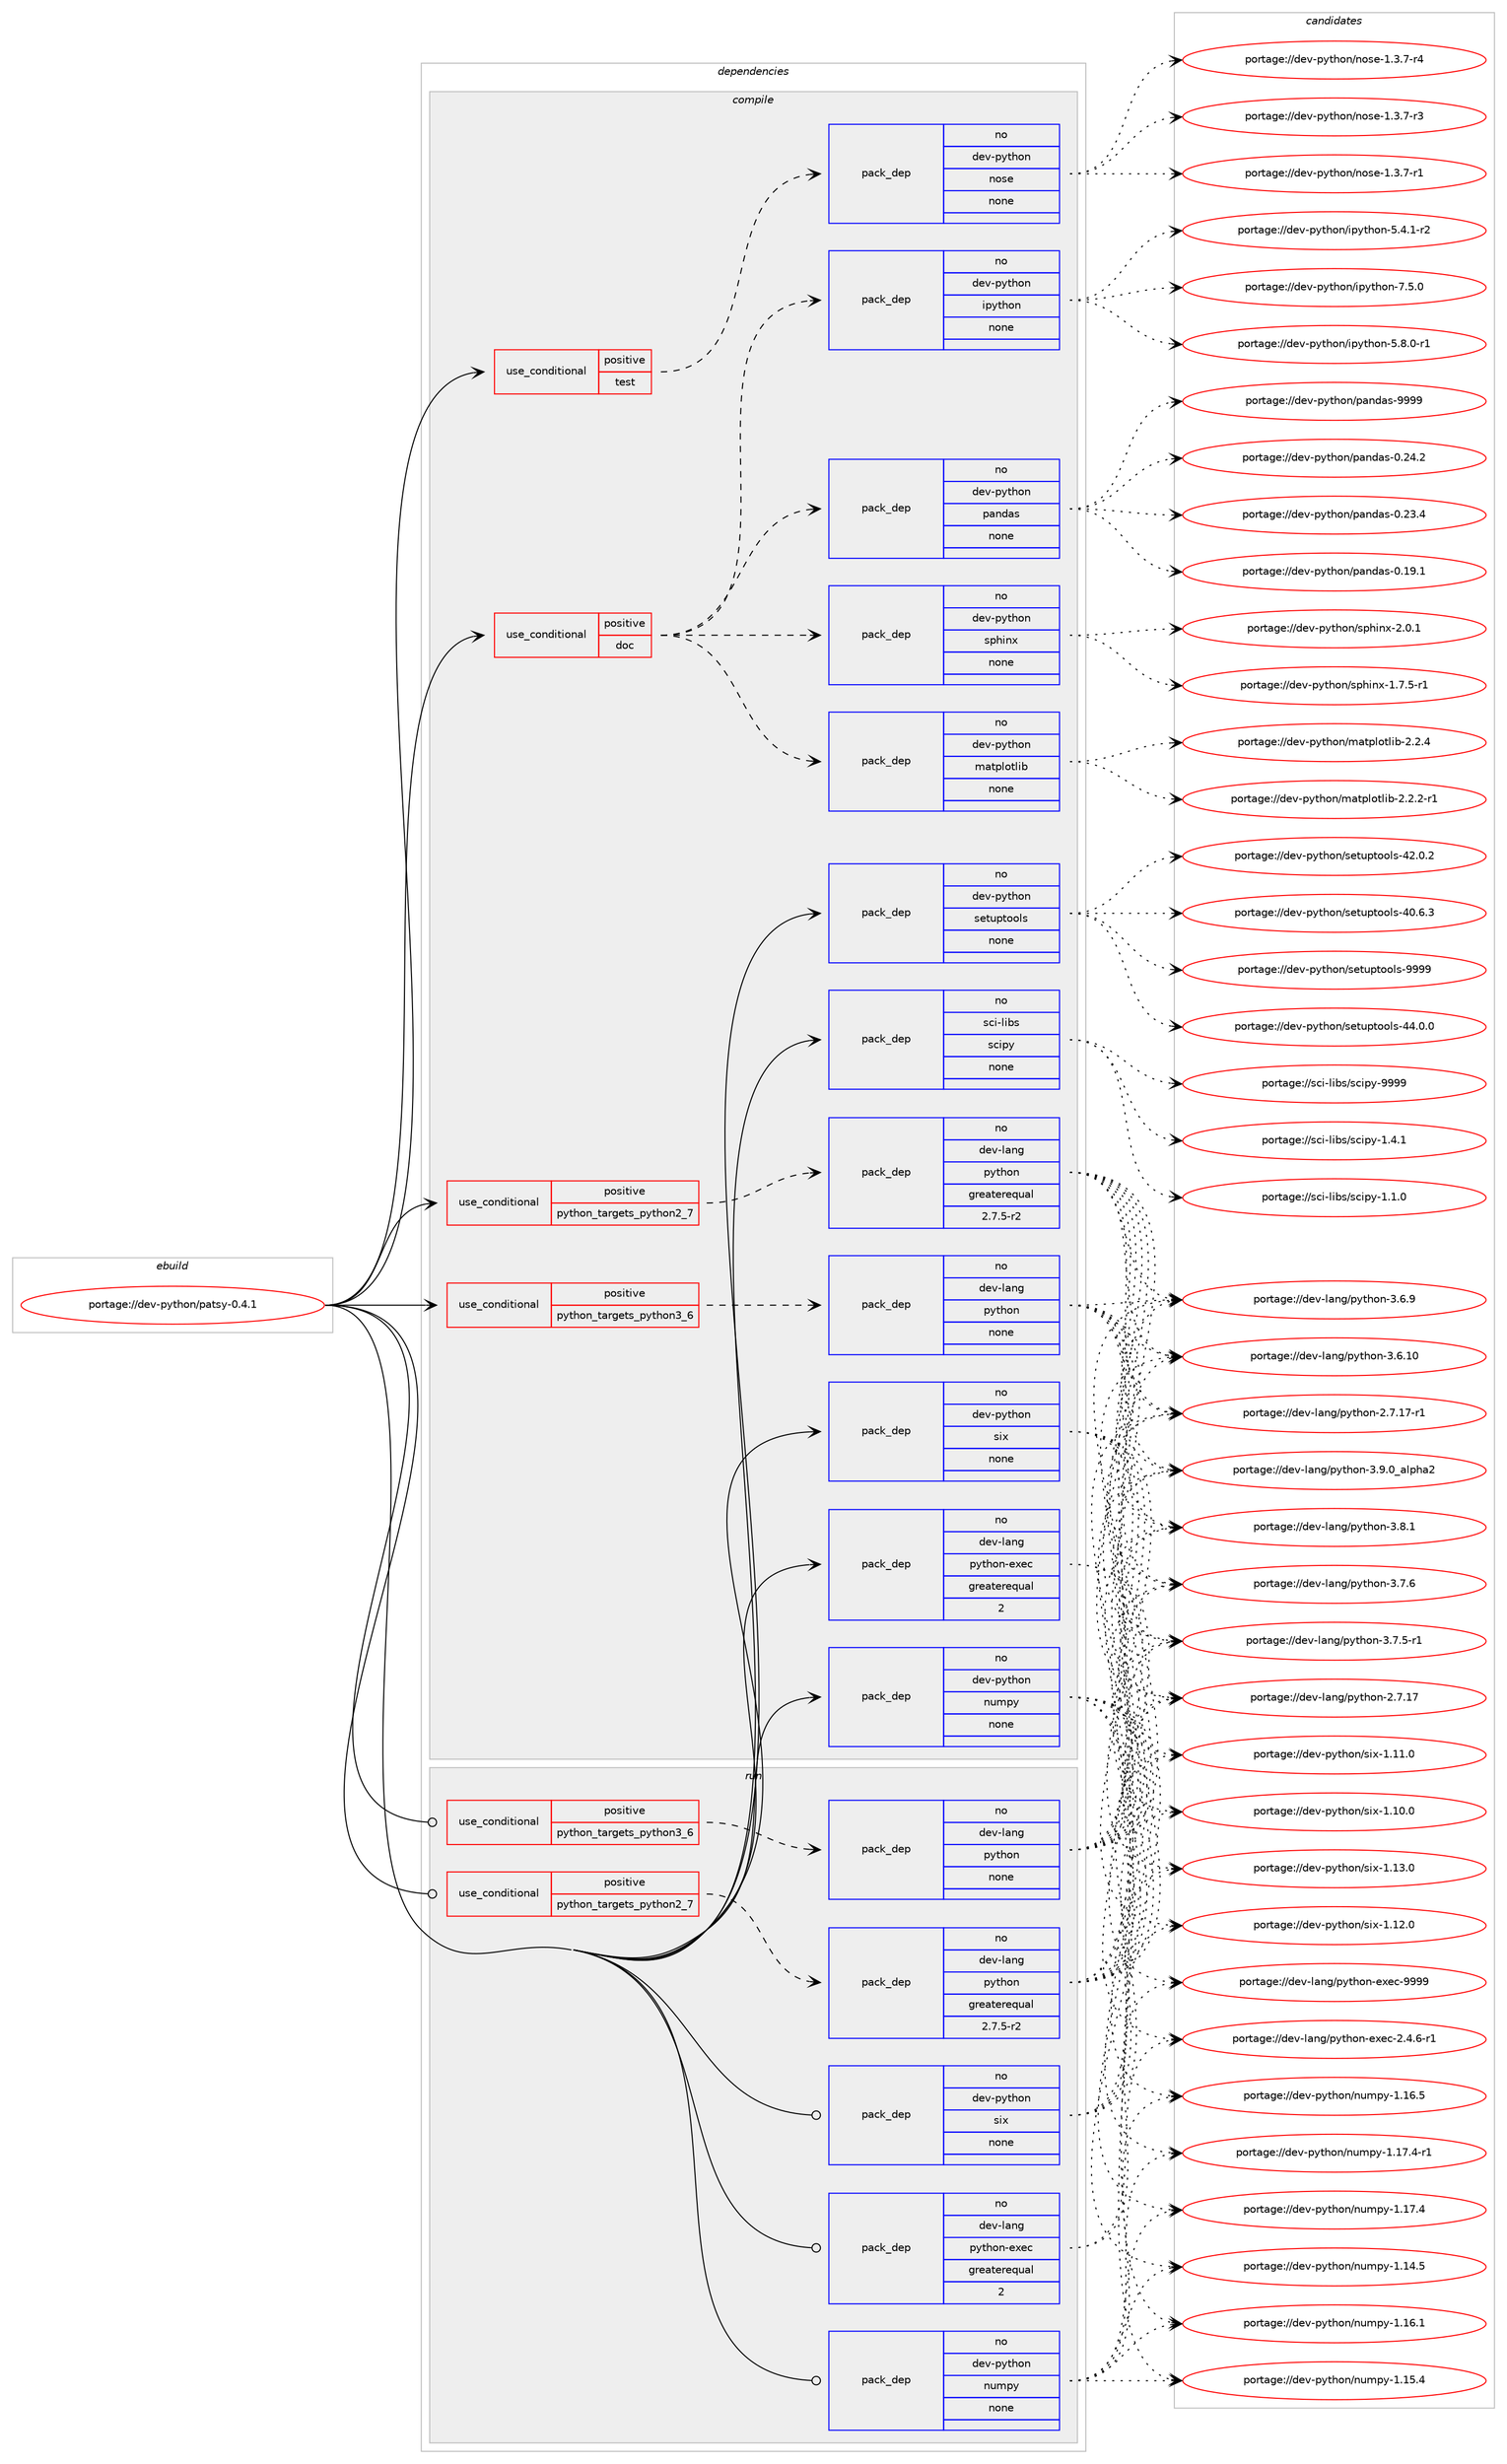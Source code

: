 digraph prolog {

# *************
# Graph options
# *************

newrank=true;
concentrate=true;
compound=true;
graph [rankdir=LR,fontname=Helvetica,fontsize=10,ranksep=1.5];#, ranksep=2.5, nodesep=0.2];
edge  [arrowhead=vee];
node  [fontname=Helvetica,fontsize=10];

# **********
# The ebuild
# **********

subgraph cluster_leftcol {
color=gray;
rank=same;
label=<<i>ebuild</i>>;
id [label="portage://dev-python/patsy-0.4.1", color=red, width=4, href="../dev-python/patsy-0.4.1.svg"];
}

# ****************
# The dependencies
# ****************

subgraph cluster_midcol {
color=gray;
label=<<i>dependencies</i>>;
subgraph cluster_compile {
fillcolor="#eeeeee";
style=filled;
label=<<i>compile</i>>;
subgraph cond111183 {
dependency443351 [label=<<TABLE BORDER="0" CELLBORDER="1" CELLSPACING="0" CELLPADDING="4"><TR><TD ROWSPAN="3" CELLPADDING="10">use_conditional</TD></TR><TR><TD>positive</TD></TR><TR><TD>doc</TD></TR></TABLE>>, shape=none, color=red];
subgraph pack327226 {
dependency443352 [label=<<TABLE BORDER="0" CELLBORDER="1" CELLSPACING="0" CELLPADDING="4" WIDTH="220"><TR><TD ROWSPAN="6" CELLPADDING="30">pack_dep</TD></TR><TR><TD WIDTH="110">no</TD></TR><TR><TD>dev-python</TD></TR><TR><TD>ipython</TD></TR><TR><TD>none</TD></TR><TR><TD></TD></TR></TABLE>>, shape=none, color=blue];
}
dependency443351:e -> dependency443352:w [weight=20,style="dashed",arrowhead="vee"];
subgraph pack327227 {
dependency443353 [label=<<TABLE BORDER="0" CELLBORDER="1" CELLSPACING="0" CELLPADDING="4" WIDTH="220"><TR><TD ROWSPAN="6" CELLPADDING="30">pack_dep</TD></TR><TR><TD WIDTH="110">no</TD></TR><TR><TD>dev-python</TD></TR><TR><TD>matplotlib</TD></TR><TR><TD>none</TD></TR><TR><TD></TD></TR></TABLE>>, shape=none, color=blue];
}
dependency443351:e -> dependency443353:w [weight=20,style="dashed",arrowhead="vee"];
subgraph pack327228 {
dependency443354 [label=<<TABLE BORDER="0" CELLBORDER="1" CELLSPACING="0" CELLPADDING="4" WIDTH="220"><TR><TD ROWSPAN="6" CELLPADDING="30">pack_dep</TD></TR><TR><TD WIDTH="110">no</TD></TR><TR><TD>dev-python</TD></TR><TR><TD>sphinx</TD></TR><TR><TD>none</TD></TR><TR><TD></TD></TR></TABLE>>, shape=none, color=blue];
}
dependency443351:e -> dependency443354:w [weight=20,style="dashed",arrowhead="vee"];
subgraph pack327229 {
dependency443355 [label=<<TABLE BORDER="0" CELLBORDER="1" CELLSPACING="0" CELLPADDING="4" WIDTH="220"><TR><TD ROWSPAN="6" CELLPADDING="30">pack_dep</TD></TR><TR><TD WIDTH="110">no</TD></TR><TR><TD>dev-python</TD></TR><TR><TD>pandas</TD></TR><TR><TD>none</TD></TR><TR><TD></TD></TR></TABLE>>, shape=none, color=blue];
}
dependency443351:e -> dependency443355:w [weight=20,style="dashed",arrowhead="vee"];
}
id:e -> dependency443351:w [weight=20,style="solid",arrowhead="vee"];
subgraph cond111184 {
dependency443356 [label=<<TABLE BORDER="0" CELLBORDER="1" CELLSPACING="0" CELLPADDING="4"><TR><TD ROWSPAN="3" CELLPADDING="10">use_conditional</TD></TR><TR><TD>positive</TD></TR><TR><TD>python_targets_python2_7</TD></TR></TABLE>>, shape=none, color=red];
subgraph pack327230 {
dependency443357 [label=<<TABLE BORDER="0" CELLBORDER="1" CELLSPACING="0" CELLPADDING="4" WIDTH="220"><TR><TD ROWSPAN="6" CELLPADDING="30">pack_dep</TD></TR><TR><TD WIDTH="110">no</TD></TR><TR><TD>dev-lang</TD></TR><TR><TD>python</TD></TR><TR><TD>greaterequal</TD></TR><TR><TD>2.7.5-r2</TD></TR></TABLE>>, shape=none, color=blue];
}
dependency443356:e -> dependency443357:w [weight=20,style="dashed",arrowhead="vee"];
}
id:e -> dependency443356:w [weight=20,style="solid",arrowhead="vee"];
subgraph cond111185 {
dependency443358 [label=<<TABLE BORDER="0" CELLBORDER="1" CELLSPACING="0" CELLPADDING="4"><TR><TD ROWSPAN="3" CELLPADDING="10">use_conditional</TD></TR><TR><TD>positive</TD></TR><TR><TD>python_targets_python3_6</TD></TR></TABLE>>, shape=none, color=red];
subgraph pack327231 {
dependency443359 [label=<<TABLE BORDER="0" CELLBORDER="1" CELLSPACING="0" CELLPADDING="4" WIDTH="220"><TR><TD ROWSPAN="6" CELLPADDING="30">pack_dep</TD></TR><TR><TD WIDTH="110">no</TD></TR><TR><TD>dev-lang</TD></TR><TR><TD>python</TD></TR><TR><TD>none</TD></TR><TR><TD></TD></TR></TABLE>>, shape=none, color=blue];
}
dependency443358:e -> dependency443359:w [weight=20,style="dashed",arrowhead="vee"];
}
id:e -> dependency443358:w [weight=20,style="solid",arrowhead="vee"];
subgraph cond111186 {
dependency443360 [label=<<TABLE BORDER="0" CELLBORDER="1" CELLSPACING="0" CELLPADDING="4"><TR><TD ROWSPAN="3" CELLPADDING="10">use_conditional</TD></TR><TR><TD>positive</TD></TR><TR><TD>test</TD></TR></TABLE>>, shape=none, color=red];
subgraph pack327232 {
dependency443361 [label=<<TABLE BORDER="0" CELLBORDER="1" CELLSPACING="0" CELLPADDING="4" WIDTH="220"><TR><TD ROWSPAN="6" CELLPADDING="30">pack_dep</TD></TR><TR><TD WIDTH="110">no</TD></TR><TR><TD>dev-python</TD></TR><TR><TD>nose</TD></TR><TR><TD>none</TD></TR><TR><TD></TD></TR></TABLE>>, shape=none, color=blue];
}
dependency443360:e -> dependency443361:w [weight=20,style="dashed",arrowhead="vee"];
}
id:e -> dependency443360:w [weight=20,style="solid",arrowhead="vee"];
subgraph pack327233 {
dependency443362 [label=<<TABLE BORDER="0" CELLBORDER="1" CELLSPACING="0" CELLPADDING="4" WIDTH="220"><TR><TD ROWSPAN="6" CELLPADDING="30">pack_dep</TD></TR><TR><TD WIDTH="110">no</TD></TR><TR><TD>dev-lang</TD></TR><TR><TD>python-exec</TD></TR><TR><TD>greaterequal</TD></TR><TR><TD>2</TD></TR></TABLE>>, shape=none, color=blue];
}
id:e -> dependency443362:w [weight=20,style="solid",arrowhead="vee"];
subgraph pack327234 {
dependency443363 [label=<<TABLE BORDER="0" CELLBORDER="1" CELLSPACING="0" CELLPADDING="4" WIDTH="220"><TR><TD ROWSPAN="6" CELLPADDING="30">pack_dep</TD></TR><TR><TD WIDTH="110">no</TD></TR><TR><TD>dev-python</TD></TR><TR><TD>numpy</TD></TR><TR><TD>none</TD></TR><TR><TD></TD></TR></TABLE>>, shape=none, color=blue];
}
id:e -> dependency443363:w [weight=20,style="solid",arrowhead="vee"];
subgraph pack327235 {
dependency443364 [label=<<TABLE BORDER="0" CELLBORDER="1" CELLSPACING="0" CELLPADDING="4" WIDTH="220"><TR><TD ROWSPAN="6" CELLPADDING="30">pack_dep</TD></TR><TR><TD WIDTH="110">no</TD></TR><TR><TD>dev-python</TD></TR><TR><TD>setuptools</TD></TR><TR><TD>none</TD></TR><TR><TD></TD></TR></TABLE>>, shape=none, color=blue];
}
id:e -> dependency443364:w [weight=20,style="solid",arrowhead="vee"];
subgraph pack327236 {
dependency443365 [label=<<TABLE BORDER="0" CELLBORDER="1" CELLSPACING="0" CELLPADDING="4" WIDTH="220"><TR><TD ROWSPAN="6" CELLPADDING="30">pack_dep</TD></TR><TR><TD WIDTH="110">no</TD></TR><TR><TD>dev-python</TD></TR><TR><TD>six</TD></TR><TR><TD>none</TD></TR><TR><TD></TD></TR></TABLE>>, shape=none, color=blue];
}
id:e -> dependency443365:w [weight=20,style="solid",arrowhead="vee"];
subgraph pack327237 {
dependency443366 [label=<<TABLE BORDER="0" CELLBORDER="1" CELLSPACING="0" CELLPADDING="4" WIDTH="220"><TR><TD ROWSPAN="6" CELLPADDING="30">pack_dep</TD></TR><TR><TD WIDTH="110">no</TD></TR><TR><TD>sci-libs</TD></TR><TR><TD>scipy</TD></TR><TR><TD>none</TD></TR><TR><TD></TD></TR></TABLE>>, shape=none, color=blue];
}
id:e -> dependency443366:w [weight=20,style="solid",arrowhead="vee"];
}
subgraph cluster_compileandrun {
fillcolor="#eeeeee";
style=filled;
label=<<i>compile and run</i>>;
}
subgraph cluster_run {
fillcolor="#eeeeee";
style=filled;
label=<<i>run</i>>;
subgraph cond111187 {
dependency443367 [label=<<TABLE BORDER="0" CELLBORDER="1" CELLSPACING="0" CELLPADDING="4"><TR><TD ROWSPAN="3" CELLPADDING="10">use_conditional</TD></TR><TR><TD>positive</TD></TR><TR><TD>python_targets_python2_7</TD></TR></TABLE>>, shape=none, color=red];
subgraph pack327238 {
dependency443368 [label=<<TABLE BORDER="0" CELLBORDER="1" CELLSPACING="0" CELLPADDING="4" WIDTH="220"><TR><TD ROWSPAN="6" CELLPADDING="30">pack_dep</TD></TR><TR><TD WIDTH="110">no</TD></TR><TR><TD>dev-lang</TD></TR><TR><TD>python</TD></TR><TR><TD>greaterequal</TD></TR><TR><TD>2.7.5-r2</TD></TR></TABLE>>, shape=none, color=blue];
}
dependency443367:e -> dependency443368:w [weight=20,style="dashed",arrowhead="vee"];
}
id:e -> dependency443367:w [weight=20,style="solid",arrowhead="odot"];
subgraph cond111188 {
dependency443369 [label=<<TABLE BORDER="0" CELLBORDER="1" CELLSPACING="0" CELLPADDING="4"><TR><TD ROWSPAN="3" CELLPADDING="10">use_conditional</TD></TR><TR><TD>positive</TD></TR><TR><TD>python_targets_python3_6</TD></TR></TABLE>>, shape=none, color=red];
subgraph pack327239 {
dependency443370 [label=<<TABLE BORDER="0" CELLBORDER="1" CELLSPACING="0" CELLPADDING="4" WIDTH="220"><TR><TD ROWSPAN="6" CELLPADDING="30">pack_dep</TD></TR><TR><TD WIDTH="110">no</TD></TR><TR><TD>dev-lang</TD></TR><TR><TD>python</TD></TR><TR><TD>none</TD></TR><TR><TD></TD></TR></TABLE>>, shape=none, color=blue];
}
dependency443369:e -> dependency443370:w [weight=20,style="dashed",arrowhead="vee"];
}
id:e -> dependency443369:w [weight=20,style="solid",arrowhead="odot"];
subgraph pack327240 {
dependency443371 [label=<<TABLE BORDER="0" CELLBORDER="1" CELLSPACING="0" CELLPADDING="4" WIDTH="220"><TR><TD ROWSPAN="6" CELLPADDING="30">pack_dep</TD></TR><TR><TD WIDTH="110">no</TD></TR><TR><TD>dev-lang</TD></TR><TR><TD>python-exec</TD></TR><TR><TD>greaterequal</TD></TR><TR><TD>2</TD></TR></TABLE>>, shape=none, color=blue];
}
id:e -> dependency443371:w [weight=20,style="solid",arrowhead="odot"];
subgraph pack327241 {
dependency443372 [label=<<TABLE BORDER="0" CELLBORDER="1" CELLSPACING="0" CELLPADDING="4" WIDTH="220"><TR><TD ROWSPAN="6" CELLPADDING="30">pack_dep</TD></TR><TR><TD WIDTH="110">no</TD></TR><TR><TD>dev-python</TD></TR><TR><TD>numpy</TD></TR><TR><TD>none</TD></TR><TR><TD></TD></TR></TABLE>>, shape=none, color=blue];
}
id:e -> dependency443372:w [weight=20,style="solid",arrowhead="odot"];
subgraph pack327242 {
dependency443373 [label=<<TABLE BORDER="0" CELLBORDER="1" CELLSPACING="0" CELLPADDING="4" WIDTH="220"><TR><TD ROWSPAN="6" CELLPADDING="30">pack_dep</TD></TR><TR><TD WIDTH="110">no</TD></TR><TR><TD>dev-python</TD></TR><TR><TD>six</TD></TR><TR><TD>none</TD></TR><TR><TD></TD></TR></TABLE>>, shape=none, color=blue];
}
id:e -> dependency443373:w [weight=20,style="solid",arrowhead="odot"];
}
}

# **************
# The candidates
# **************

subgraph cluster_choices {
rank=same;
color=gray;
label=<<i>candidates</i>>;

subgraph choice327226 {
color=black;
nodesep=1;
choice1001011184511212111610411111047105112121116104111110455546534648 [label="portage://dev-python/ipython-7.5.0", color=red, width=4,href="../dev-python/ipython-7.5.0.svg"];
choice10010111845112121116104111110471051121211161041111104553465646484511449 [label="portage://dev-python/ipython-5.8.0-r1", color=red, width=4,href="../dev-python/ipython-5.8.0-r1.svg"];
choice10010111845112121116104111110471051121211161041111104553465246494511450 [label="portage://dev-python/ipython-5.4.1-r2", color=red, width=4,href="../dev-python/ipython-5.4.1-r2.svg"];
dependency443352:e -> choice1001011184511212111610411111047105112121116104111110455546534648:w [style=dotted,weight="100"];
dependency443352:e -> choice10010111845112121116104111110471051121211161041111104553465646484511449:w [style=dotted,weight="100"];
dependency443352:e -> choice10010111845112121116104111110471051121211161041111104553465246494511450:w [style=dotted,weight="100"];
}
subgraph choice327227 {
color=black;
nodesep=1;
choice10010111845112121116104111110471099711611210811111610810598455046504652 [label="portage://dev-python/matplotlib-2.2.4", color=red, width=4,href="../dev-python/matplotlib-2.2.4.svg"];
choice100101118451121211161041111104710997116112108111116108105984550465046504511449 [label="portage://dev-python/matplotlib-2.2.2-r1", color=red, width=4,href="../dev-python/matplotlib-2.2.2-r1.svg"];
dependency443353:e -> choice10010111845112121116104111110471099711611210811111610810598455046504652:w [style=dotted,weight="100"];
dependency443353:e -> choice100101118451121211161041111104710997116112108111116108105984550465046504511449:w [style=dotted,weight="100"];
}
subgraph choice327228 {
color=black;
nodesep=1;
choice1001011184511212111610411111047115112104105110120455046484649 [label="portage://dev-python/sphinx-2.0.1", color=red, width=4,href="../dev-python/sphinx-2.0.1.svg"];
choice10010111845112121116104111110471151121041051101204549465546534511449 [label="portage://dev-python/sphinx-1.7.5-r1", color=red, width=4,href="../dev-python/sphinx-1.7.5-r1.svg"];
dependency443354:e -> choice1001011184511212111610411111047115112104105110120455046484649:w [style=dotted,weight="100"];
dependency443354:e -> choice10010111845112121116104111110471151121041051101204549465546534511449:w [style=dotted,weight="100"];
}
subgraph choice327229 {
color=black;
nodesep=1;
choice100101118451121211161041111104711297110100971154557575757 [label="portage://dev-python/pandas-9999", color=red, width=4,href="../dev-python/pandas-9999.svg"];
choice1001011184511212111610411111047112971101009711545484650524650 [label="portage://dev-python/pandas-0.24.2", color=red, width=4,href="../dev-python/pandas-0.24.2.svg"];
choice1001011184511212111610411111047112971101009711545484650514652 [label="portage://dev-python/pandas-0.23.4", color=red, width=4,href="../dev-python/pandas-0.23.4.svg"];
choice1001011184511212111610411111047112971101009711545484649574649 [label="portage://dev-python/pandas-0.19.1", color=red, width=4,href="../dev-python/pandas-0.19.1.svg"];
dependency443355:e -> choice100101118451121211161041111104711297110100971154557575757:w [style=dotted,weight="100"];
dependency443355:e -> choice1001011184511212111610411111047112971101009711545484650524650:w [style=dotted,weight="100"];
dependency443355:e -> choice1001011184511212111610411111047112971101009711545484650514652:w [style=dotted,weight="100"];
dependency443355:e -> choice1001011184511212111610411111047112971101009711545484649574649:w [style=dotted,weight="100"];
}
subgraph choice327230 {
color=black;
nodesep=1;
choice10010111845108971101034711212111610411111045514657464895971081121049750 [label="portage://dev-lang/python-3.9.0_alpha2", color=red, width=4,href="../dev-lang/python-3.9.0_alpha2.svg"];
choice100101118451089711010347112121116104111110455146564649 [label="portage://dev-lang/python-3.8.1", color=red, width=4,href="../dev-lang/python-3.8.1.svg"];
choice100101118451089711010347112121116104111110455146554654 [label="portage://dev-lang/python-3.7.6", color=red, width=4,href="../dev-lang/python-3.7.6.svg"];
choice1001011184510897110103471121211161041111104551465546534511449 [label="portage://dev-lang/python-3.7.5-r1", color=red, width=4,href="../dev-lang/python-3.7.5-r1.svg"];
choice100101118451089711010347112121116104111110455146544657 [label="portage://dev-lang/python-3.6.9", color=red, width=4,href="../dev-lang/python-3.6.9.svg"];
choice10010111845108971101034711212111610411111045514654464948 [label="portage://dev-lang/python-3.6.10", color=red, width=4,href="../dev-lang/python-3.6.10.svg"];
choice100101118451089711010347112121116104111110455046554649554511449 [label="portage://dev-lang/python-2.7.17-r1", color=red, width=4,href="../dev-lang/python-2.7.17-r1.svg"];
choice10010111845108971101034711212111610411111045504655464955 [label="portage://dev-lang/python-2.7.17", color=red, width=4,href="../dev-lang/python-2.7.17.svg"];
dependency443357:e -> choice10010111845108971101034711212111610411111045514657464895971081121049750:w [style=dotted,weight="100"];
dependency443357:e -> choice100101118451089711010347112121116104111110455146564649:w [style=dotted,weight="100"];
dependency443357:e -> choice100101118451089711010347112121116104111110455146554654:w [style=dotted,weight="100"];
dependency443357:e -> choice1001011184510897110103471121211161041111104551465546534511449:w [style=dotted,weight="100"];
dependency443357:e -> choice100101118451089711010347112121116104111110455146544657:w [style=dotted,weight="100"];
dependency443357:e -> choice10010111845108971101034711212111610411111045514654464948:w [style=dotted,weight="100"];
dependency443357:e -> choice100101118451089711010347112121116104111110455046554649554511449:w [style=dotted,weight="100"];
dependency443357:e -> choice10010111845108971101034711212111610411111045504655464955:w [style=dotted,weight="100"];
}
subgraph choice327231 {
color=black;
nodesep=1;
choice10010111845108971101034711212111610411111045514657464895971081121049750 [label="portage://dev-lang/python-3.9.0_alpha2", color=red, width=4,href="../dev-lang/python-3.9.0_alpha2.svg"];
choice100101118451089711010347112121116104111110455146564649 [label="portage://dev-lang/python-3.8.1", color=red, width=4,href="../dev-lang/python-3.8.1.svg"];
choice100101118451089711010347112121116104111110455146554654 [label="portage://dev-lang/python-3.7.6", color=red, width=4,href="../dev-lang/python-3.7.6.svg"];
choice1001011184510897110103471121211161041111104551465546534511449 [label="portage://dev-lang/python-3.7.5-r1", color=red, width=4,href="../dev-lang/python-3.7.5-r1.svg"];
choice100101118451089711010347112121116104111110455146544657 [label="portage://dev-lang/python-3.6.9", color=red, width=4,href="../dev-lang/python-3.6.9.svg"];
choice10010111845108971101034711212111610411111045514654464948 [label="portage://dev-lang/python-3.6.10", color=red, width=4,href="../dev-lang/python-3.6.10.svg"];
choice100101118451089711010347112121116104111110455046554649554511449 [label="portage://dev-lang/python-2.7.17-r1", color=red, width=4,href="../dev-lang/python-2.7.17-r1.svg"];
choice10010111845108971101034711212111610411111045504655464955 [label="portage://dev-lang/python-2.7.17", color=red, width=4,href="../dev-lang/python-2.7.17.svg"];
dependency443359:e -> choice10010111845108971101034711212111610411111045514657464895971081121049750:w [style=dotted,weight="100"];
dependency443359:e -> choice100101118451089711010347112121116104111110455146564649:w [style=dotted,weight="100"];
dependency443359:e -> choice100101118451089711010347112121116104111110455146554654:w [style=dotted,weight="100"];
dependency443359:e -> choice1001011184510897110103471121211161041111104551465546534511449:w [style=dotted,weight="100"];
dependency443359:e -> choice100101118451089711010347112121116104111110455146544657:w [style=dotted,weight="100"];
dependency443359:e -> choice10010111845108971101034711212111610411111045514654464948:w [style=dotted,weight="100"];
dependency443359:e -> choice100101118451089711010347112121116104111110455046554649554511449:w [style=dotted,weight="100"];
dependency443359:e -> choice10010111845108971101034711212111610411111045504655464955:w [style=dotted,weight="100"];
}
subgraph choice327232 {
color=black;
nodesep=1;
choice10010111845112121116104111110471101111151014549465146554511452 [label="portage://dev-python/nose-1.3.7-r4", color=red, width=4,href="../dev-python/nose-1.3.7-r4.svg"];
choice10010111845112121116104111110471101111151014549465146554511451 [label="portage://dev-python/nose-1.3.7-r3", color=red, width=4,href="../dev-python/nose-1.3.7-r3.svg"];
choice10010111845112121116104111110471101111151014549465146554511449 [label="portage://dev-python/nose-1.3.7-r1", color=red, width=4,href="../dev-python/nose-1.3.7-r1.svg"];
dependency443361:e -> choice10010111845112121116104111110471101111151014549465146554511452:w [style=dotted,weight="100"];
dependency443361:e -> choice10010111845112121116104111110471101111151014549465146554511451:w [style=dotted,weight="100"];
dependency443361:e -> choice10010111845112121116104111110471101111151014549465146554511449:w [style=dotted,weight="100"];
}
subgraph choice327233 {
color=black;
nodesep=1;
choice10010111845108971101034711212111610411111045101120101994557575757 [label="portage://dev-lang/python-exec-9999", color=red, width=4,href="../dev-lang/python-exec-9999.svg"];
choice10010111845108971101034711212111610411111045101120101994550465246544511449 [label="portage://dev-lang/python-exec-2.4.6-r1", color=red, width=4,href="../dev-lang/python-exec-2.4.6-r1.svg"];
dependency443362:e -> choice10010111845108971101034711212111610411111045101120101994557575757:w [style=dotted,weight="100"];
dependency443362:e -> choice10010111845108971101034711212111610411111045101120101994550465246544511449:w [style=dotted,weight="100"];
}
subgraph choice327234 {
color=black;
nodesep=1;
choice1001011184511212111610411111047110117109112121454946495546524511449 [label="portage://dev-python/numpy-1.17.4-r1", color=red, width=4,href="../dev-python/numpy-1.17.4-r1.svg"];
choice100101118451121211161041111104711011710911212145494649554652 [label="portage://dev-python/numpy-1.17.4", color=red, width=4,href="../dev-python/numpy-1.17.4.svg"];
choice100101118451121211161041111104711011710911212145494649544653 [label="portage://dev-python/numpy-1.16.5", color=red, width=4,href="../dev-python/numpy-1.16.5.svg"];
choice100101118451121211161041111104711011710911212145494649544649 [label="portage://dev-python/numpy-1.16.1", color=red, width=4,href="../dev-python/numpy-1.16.1.svg"];
choice100101118451121211161041111104711011710911212145494649534652 [label="portage://dev-python/numpy-1.15.4", color=red, width=4,href="../dev-python/numpy-1.15.4.svg"];
choice100101118451121211161041111104711011710911212145494649524653 [label="portage://dev-python/numpy-1.14.5", color=red, width=4,href="../dev-python/numpy-1.14.5.svg"];
dependency443363:e -> choice1001011184511212111610411111047110117109112121454946495546524511449:w [style=dotted,weight="100"];
dependency443363:e -> choice100101118451121211161041111104711011710911212145494649554652:w [style=dotted,weight="100"];
dependency443363:e -> choice100101118451121211161041111104711011710911212145494649544653:w [style=dotted,weight="100"];
dependency443363:e -> choice100101118451121211161041111104711011710911212145494649544649:w [style=dotted,weight="100"];
dependency443363:e -> choice100101118451121211161041111104711011710911212145494649534652:w [style=dotted,weight="100"];
dependency443363:e -> choice100101118451121211161041111104711011710911212145494649524653:w [style=dotted,weight="100"];
}
subgraph choice327235 {
color=black;
nodesep=1;
choice10010111845112121116104111110471151011161171121161111111081154557575757 [label="portage://dev-python/setuptools-9999", color=red, width=4,href="../dev-python/setuptools-9999.svg"];
choice100101118451121211161041111104711510111611711211611111110811545525246484648 [label="portage://dev-python/setuptools-44.0.0", color=red, width=4,href="../dev-python/setuptools-44.0.0.svg"];
choice100101118451121211161041111104711510111611711211611111110811545525046484650 [label="portage://dev-python/setuptools-42.0.2", color=red, width=4,href="../dev-python/setuptools-42.0.2.svg"];
choice100101118451121211161041111104711510111611711211611111110811545524846544651 [label="portage://dev-python/setuptools-40.6.3", color=red, width=4,href="../dev-python/setuptools-40.6.3.svg"];
dependency443364:e -> choice10010111845112121116104111110471151011161171121161111111081154557575757:w [style=dotted,weight="100"];
dependency443364:e -> choice100101118451121211161041111104711510111611711211611111110811545525246484648:w [style=dotted,weight="100"];
dependency443364:e -> choice100101118451121211161041111104711510111611711211611111110811545525046484650:w [style=dotted,weight="100"];
dependency443364:e -> choice100101118451121211161041111104711510111611711211611111110811545524846544651:w [style=dotted,weight="100"];
}
subgraph choice327236 {
color=black;
nodesep=1;
choice100101118451121211161041111104711510512045494649514648 [label="portage://dev-python/six-1.13.0", color=red, width=4,href="../dev-python/six-1.13.0.svg"];
choice100101118451121211161041111104711510512045494649504648 [label="portage://dev-python/six-1.12.0", color=red, width=4,href="../dev-python/six-1.12.0.svg"];
choice100101118451121211161041111104711510512045494649494648 [label="portage://dev-python/six-1.11.0", color=red, width=4,href="../dev-python/six-1.11.0.svg"];
choice100101118451121211161041111104711510512045494649484648 [label="portage://dev-python/six-1.10.0", color=red, width=4,href="../dev-python/six-1.10.0.svg"];
dependency443365:e -> choice100101118451121211161041111104711510512045494649514648:w [style=dotted,weight="100"];
dependency443365:e -> choice100101118451121211161041111104711510512045494649504648:w [style=dotted,weight="100"];
dependency443365:e -> choice100101118451121211161041111104711510512045494649494648:w [style=dotted,weight="100"];
dependency443365:e -> choice100101118451121211161041111104711510512045494649484648:w [style=dotted,weight="100"];
}
subgraph choice327237 {
color=black;
nodesep=1;
choice11599105451081059811547115991051121214557575757 [label="portage://sci-libs/scipy-9999", color=red, width=4,href="../sci-libs/scipy-9999.svg"];
choice1159910545108105981154711599105112121454946524649 [label="portage://sci-libs/scipy-1.4.1", color=red, width=4,href="../sci-libs/scipy-1.4.1.svg"];
choice1159910545108105981154711599105112121454946494648 [label="portage://sci-libs/scipy-1.1.0", color=red, width=4,href="../sci-libs/scipy-1.1.0.svg"];
dependency443366:e -> choice11599105451081059811547115991051121214557575757:w [style=dotted,weight="100"];
dependency443366:e -> choice1159910545108105981154711599105112121454946524649:w [style=dotted,weight="100"];
dependency443366:e -> choice1159910545108105981154711599105112121454946494648:w [style=dotted,weight="100"];
}
subgraph choice327238 {
color=black;
nodesep=1;
choice10010111845108971101034711212111610411111045514657464895971081121049750 [label="portage://dev-lang/python-3.9.0_alpha2", color=red, width=4,href="../dev-lang/python-3.9.0_alpha2.svg"];
choice100101118451089711010347112121116104111110455146564649 [label="portage://dev-lang/python-3.8.1", color=red, width=4,href="../dev-lang/python-3.8.1.svg"];
choice100101118451089711010347112121116104111110455146554654 [label="portage://dev-lang/python-3.7.6", color=red, width=4,href="../dev-lang/python-3.7.6.svg"];
choice1001011184510897110103471121211161041111104551465546534511449 [label="portage://dev-lang/python-3.7.5-r1", color=red, width=4,href="../dev-lang/python-3.7.5-r1.svg"];
choice100101118451089711010347112121116104111110455146544657 [label="portage://dev-lang/python-3.6.9", color=red, width=4,href="../dev-lang/python-3.6.9.svg"];
choice10010111845108971101034711212111610411111045514654464948 [label="portage://dev-lang/python-3.6.10", color=red, width=4,href="../dev-lang/python-3.6.10.svg"];
choice100101118451089711010347112121116104111110455046554649554511449 [label="portage://dev-lang/python-2.7.17-r1", color=red, width=4,href="../dev-lang/python-2.7.17-r1.svg"];
choice10010111845108971101034711212111610411111045504655464955 [label="portage://dev-lang/python-2.7.17", color=red, width=4,href="../dev-lang/python-2.7.17.svg"];
dependency443368:e -> choice10010111845108971101034711212111610411111045514657464895971081121049750:w [style=dotted,weight="100"];
dependency443368:e -> choice100101118451089711010347112121116104111110455146564649:w [style=dotted,weight="100"];
dependency443368:e -> choice100101118451089711010347112121116104111110455146554654:w [style=dotted,weight="100"];
dependency443368:e -> choice1001011184510897110103471121211161041111104551465546534511449:w [style=dotted,weight="100"];
dependency443368:e -> choice100101118451089711010347112121116104111110455146544657:w [style=dotted,weight="100"];
dependency443368:e -> choice10010111845108971101034711212111610411111045514654464948:w [style=dotted,weight="100"];
dependency443368:e -> choice100101118451089711010347112121116104111110455046554649554511449:w [style=dotted,weight="100"];
dependency443368:e -> choice10010111845108971101034711212111610411111045504655464955:w [style=dotted,weight="100"];
}
subgraph choice327239 {
color=black;
nodesep=1;
choice10010111845108971101034711212111610411111045514657464895971081121049750 [label="portage://dev-lang/python-3.9.0_alpha2", color=red, width=4,href="../dev-lang/python-3.9.0_alpha2.svg"];
choice100101118451089711010347112121116104111110455146564649 [label="portage://dev-lang/python-3.8.1", color=red, width=4,href="../dev-lang/python-3.8.1.svg"];
choice100101118451089711010347112121116104111110455146554654 [label="portage://dev-lang/python-3.7.6", color=red, width=4,href="../dev-lang/python-3.7.6.svg"];
choice1001011184510897110103471121211161041111104551465546534511449 [label="portage://dev-lang/python-3.7.5-r1", color=red, width=4,href="../dev-lang/python-3.7.5-r1.svg"];
choice100101118451089711010347112121116104111110455146544657 [label="portage://dev-lang/python-3.6.9", color=red, width=4,href="../dev-lang/python-3.6.9.svg"];
choice10010111845108971101034711212111610411111045514654464948 [label="portage://dev-lang/python-3.6.10", color=red, width=4,href="../dev-lang/python-3.6.10.svg"];
choice100101118451089711010347112121116104111110455046554649554511449 [label="portage://dev-lang/python-2.7.17-r1", color=red, width=4,href="../dev-lang/python-2.7.17-r1.svg"];
choice10010111845108971101034711212111610411111045504655464955 [label="portage://dev-lang/python-2.7.17", color=red, width=4,href="../dev-lang/python-2.7.17.svg"];
dependency443370:e -> choice10010111845108971101034711212111610411111045514657464895971081121049750:w [style=dotted,weight="100"];
dependency443370:e -> choice100101118451089711010347112121116104111110455146564649:w [style=dotted,weight="100"];
dependency443370:e -> choice100101118451089711010347112121116104111110455146554654:w [style=dotted,weight="100"];
dependency443370:e -> choice1001011184510897110103471121211161041111104551465546534511449:w [style=dotted,weight="100"];
dependency443370:e -> choice100101118451089711010347112121116104111110455146544657:w [style=dotted,weight="100"];
dependency443370:e -> choice10010111845108971101034711212111610411111045514654464948:w [style=dotted,weight="100"];
dependency443370:e -> choice100101118451089711010347112121116104111110455046554649554511449:w [style=dotted,weight="100"];
dependency443370:e -> choice10010111845108971101034711212111610411111045504655464955:w [style=dotted,weight="100"];
}
subgraph choice327240 {
color=black;
nodesep=1;
choice10010111845108971101034711212111610411111045101120101994557575757 [label="portage://dev-lang/python-exec-9999", color=red, width=4,href="../dev-lang/python-exec-9999.svg"];
choice10010111845108971101034711212111610411111045101120101994550465246544511449 [label="portage://dev-lang/python-exec-2.4.6-r1", color=red, width=4,href="../dev-lang/python-exec-2.4.6-r1.svg"];
dependency443371:e -> choice10010111845108971101034711212111610411111045101120101994557575757:w [style=dotted,weight="100"];
dependency443371:e -> choice10010111845108971101034711212111610411111045101120101994550465246544511449:w [style=dotted,weight="100"];
}
subgraph choice327241 {
color=black;
nodesep=1;
choice1001011184511212111610411111047110117109112121454946495546524511449 [label="portage://dev-python/numpy-1.17.4-r1", color=red, width=4,href="../dev-python/numpy-1.17.4-r1.svg"];
choice100101118451121211161041111104711011710911212145494649554652 [label="portage://dev-python/numpy-1.17.4", color=red, width=4,href="../dev-python/numpy-1.17.4.svg"];
choice100101118451121211161041111104711011710911212145494649544653 [label="portage://dev-python/numpy-1.16.5", color=red, width=4,href="../dev-python/numpy-1.16.5.svg"];
choice100101118451121211161041111104711011710911212145494649544649 [label="portage://dev-python/numpy-1.16.1", color=red, width=4,href="../dev-python/numpy-1.16.1.svg"];
choice100101118451121211161041111104711011710911212145494649534652 [label="portage://dev-python/numpy-1.15.4", color=red, width=4,href="../dev-python/numpy-1.15.4.svg"];
choice100101118451121211161041111104711011710911212145494649524653 [label="portage://dev-python/numpy-1.14.5", color=red, width=4,href="../dev-python/numpy-1.14.5.svg"];
dependency443372:e -> choice1001011184511212111610411111047110117109112121454946495546524511449:w [style=dotted,weight="100"];
dependency443372:e -> choice100101118451121211161041111104711011710911212145494649554652:w [style=dotted,weight="100"];
dependency443372:e -> choice100101118451121211161041111104711011710911212145494649544653:w [style=dotted,weight="100"];
dependency443372:e -> choice100101118451121211161041111104711011710911212145494649544649:w [style=dotted,weight="100"];
dependency443372:e -> choice100101118451121211161041111104711011710911212145494649534652:w [style=dotted,weight="100"];
dependency443372:e -> choice100101118451121211161041111104711011710911212145494649524653:w [style=dotted,weight="100"];
}
subgraph choice327242 {
color=black;
nodesep=1;
choice100101118451121211161041111104711510512045494649514648 [label="portage://dev-python/six-1.13.0", color=red, width=4,href="../dev-python/six-1.13.0.svg"];
choice100101118451121211161041111104711510512045494649504648 [label="portage://dev-python/six-1.12.0", color=red, width=4,href="../dev-python/six-1.12.0.svg"];
choice100101118451121211161041111104711510512045494649494648 [label="portage://dev-python/six-1.11.0", color=red, width=4,href="../dev-python/six-1.11.0.svg"];
choice100101118451121211161041111104711510512045494649484648 [label="portage://dev-python/six-1.10.0", color=red, width=4,href="../dev-python/six-1.10.0.svg"];
dependency443373:e -> choice100101118451121211161041111104711510512045494649514648:w [style=dotted,weight="100"];
dependency443373:e -> choice100101118451121211161041111104711510512045494649504648:w [style=dotted,weight="100"];
dependency443373:e -> choice100101118451121211161041111104711510512045494649494648:w [style=dotted,weight="100"];
dependency443373:e -> choice100101118451121211161041111104711510512045494649484648:w [style=dotted,weight="100"];
}
}

}
